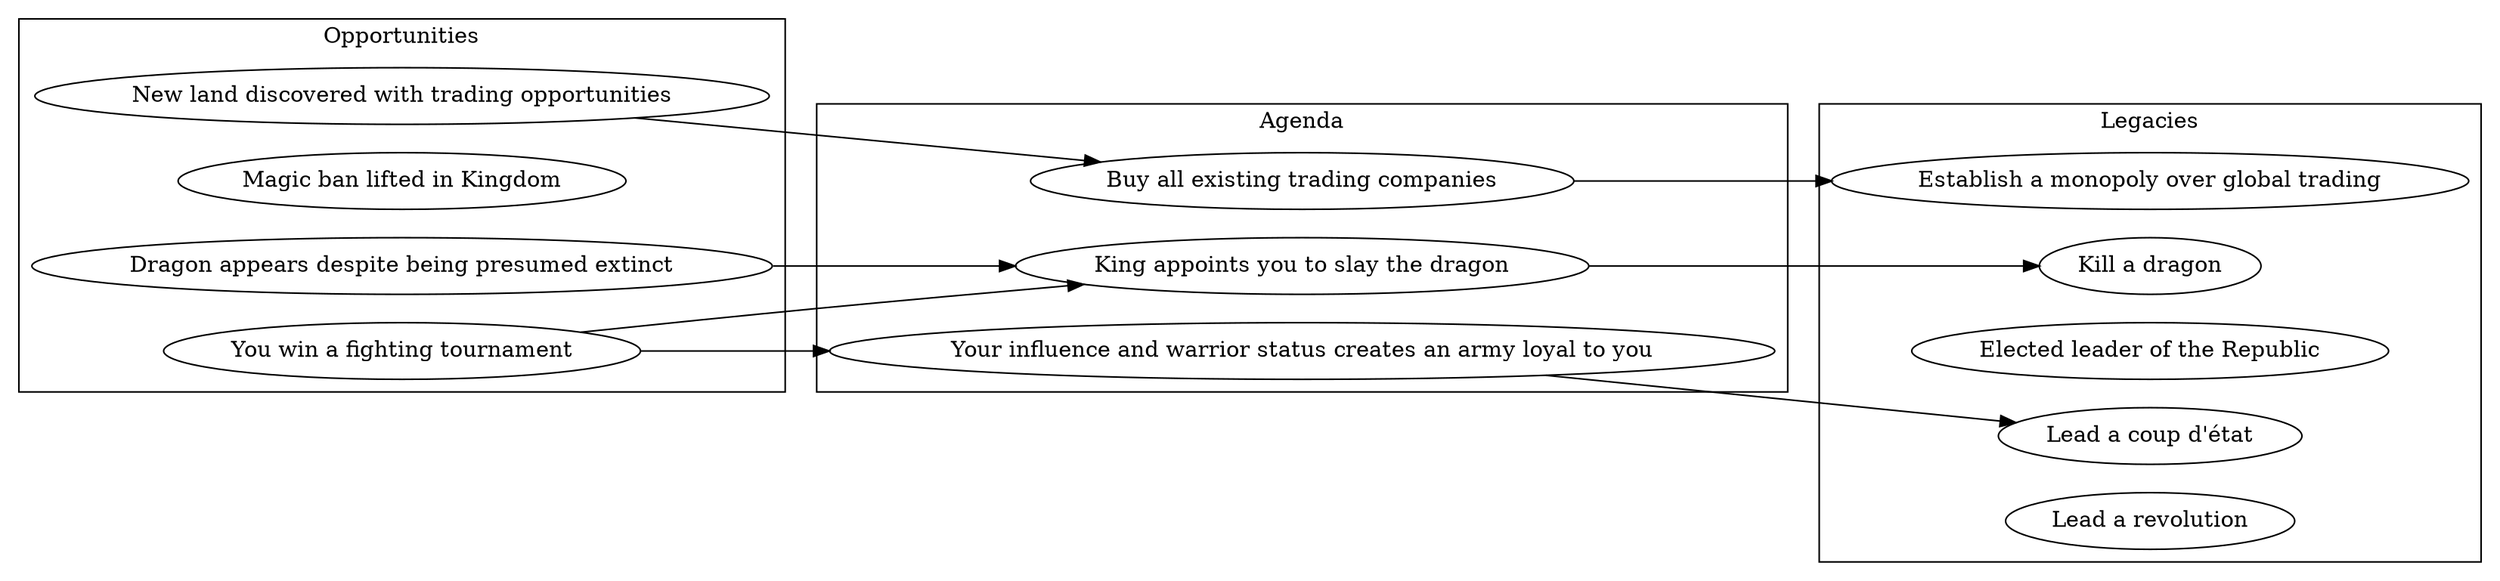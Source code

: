 digraph g {
    rankdir=LR;

    // Opportunities
    subgraph cluster_opportunities {
        label="Opportunities";
        trading [label="New land discovered with trading opportunities"];
        magic_legal [label="Magic ban lifted in Kingdom"];
        dragon_appears [label="Dragon appears despite being presumed extinct"];
        champion_warrior [label="You win a fighting tournament"];
    }

    // Agenda
    subgraph cluster_agenda {
        label="Agenda";
        buyout [label="Buy all existing trading companies"];
        dragon_quest [label="King appoints you to slay the dragon"];
        underground_rebellion [label="Your influence and warrior status creates an army loyal to you"];
    }

    // Legacies
    subgraph cluster_legacies {
        label="Legacies";
        monopoly [label="Establish a monopoly over global trading"];
        slay_dragon [label="Kill a dragon"];
        elected [label="Elected leader of the Republic"];
        coup [label="Lead a coup d'état"];
        revolution [label="Lead a revolution"];
    }

    // Paths
    dragon_appears -> dragon_quest;
    dragon_quest -> slay_dragon;
    champion_warrior -> underground_rebellion;
    champion_warrior -> dragon_quest;
    trading -> buyout;
    buyout -> monopoly;
    underground_rebellion -> coup;

}
